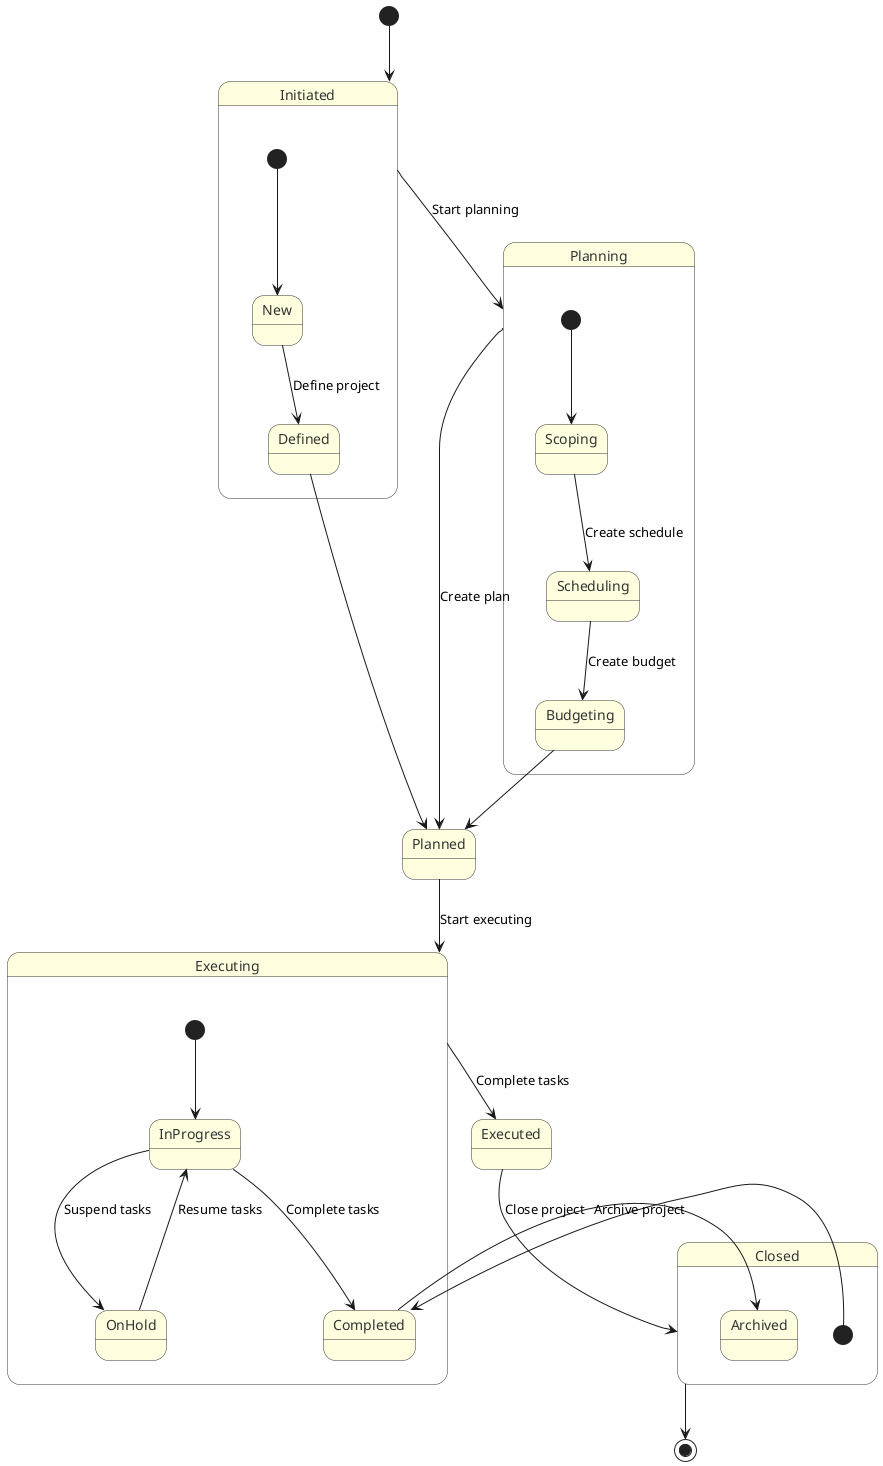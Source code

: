 @startuml
skinparam state {
  BackgroundColor LightYellow
  FontColor #333
  BorderColor #333
}

[*] --> Initiated
Initiated --> Planning : Start planning
Planning --> Planned : Create plan
Planned --> Executing : Start executing
Executing --> Executed : Complete tasks
Executed --> Closed : Close project
Closed --> [*]

state Initiated {
  [*] --> New
  New --> Defined : Define project
  Defined --> Planned
}

state Planning {
  [*] --> Scoping
  Scoping --> Scheduling : Create schedule
  Scheduling --> Budgeting : Create budget
  Budgeting --> Planned
}

state Executing {
  [*] --> InProgress
  InProgress --> OnHold : Suspend tasks
  OnHold --> InProgress : Resume tasks
  InProgress --> Completed : Complete tasks
}

state Closed {
  [*] --> Completed
  Completed --> Archived : Archive project
}
@enduml